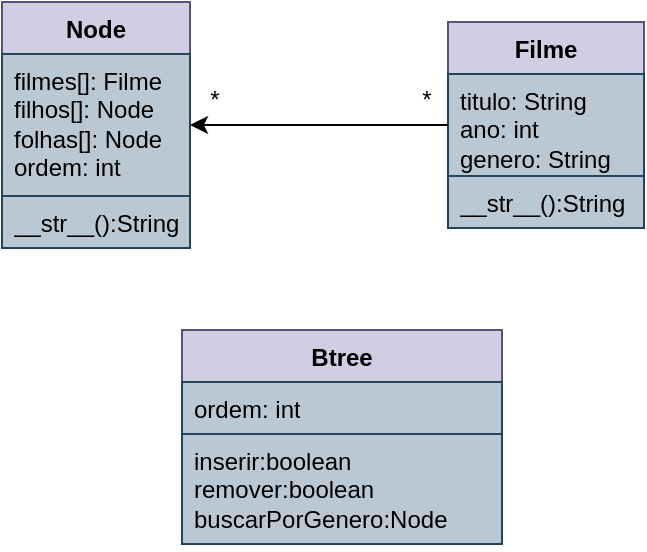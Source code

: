 <mxfile version="24.8.2">
  <diagram name="Página-1" id="Kmogxa2U-NxLFBkYVRGJ">
    <mxGraphModel dx="800" dy="387" grid="0" gridSize="10" guides="1" tooltips="1" connect="1" arrows="1" fold="1" page="0" pageScale="1" pageWidth="827" pageHeight="1169" math="0" shadow="0">
      <root>
        <mxCell id="0" />
        <mxCell id="1" parent="0" />
        <mxCell id="lVHUR_-rUMjqMuV4A5fy-1" value="Node" style="swimlane;fontStyle=1;align=center;verticalAlign=top;childLayout=stackLayout;horizontal=1;startSize=26;horizontalStack=0;resizeParent=1;resizeParentMax=0;resizeLast=0;collapsible=1;marginBottom=0;whiteSpace=wrap;html=1;fillColor=#d0cee2;strokeColor=#56517e;" parent="1" vertex="1">
          <mxGeometry x="32" y="126" width="94" height="123" as="geometry" />
        </mxCell>
        <mxCell id="lVHUR_-rUMjqMuV4A5fy-2" value="filmes[]: Filme&lt;div&gt;&lt;span style=&quot;background-color: initial;&quot;&gt;filhos[]: Node&lt;/span&gt;&lt;div&gt;folhas[]: Node&lt;/div&gt;&lt;div&gt;ordem: int&lt;/div&gt;&lt;/div&gt;" style="text;strokeColor=#23445d;fillColor=#bac8d3;align=left;verticalAlign=top;spacingLeft=4;spacingRight=4;overflow=hidden;rotatable=0;points=[[0,0.5],[1,0.5]];portConstraint=eastwest;whiteSpace=wrap;html=1;" parent="lVHUR_-rUMjqMuV4A5fy-1" vertex="1">
          <mxGeometry y="26" width="94" height="71" as="geometry" />
        </mxCell>
        <mxCell id="lVHUR_-rUMjqMuV4A5fy-4" value="__str__():String" style="text;strokeColor=#23445d;fillColor=#bac8d3;align=left;verticalAlign=top;spacingLeft=4;spacingRight=4;overflow=hidden;rotatable=0;points=[[0,0.5],[1,0.5]];portConstraint=eastwest;whiteSpace=wrap;html=1;" parent="lVHUR_-rUMjqMuV4A5fy-1" vertex="1">
          <mxGeometry y="97" width="94" height="26" as="geometry" />
        </mxCell>
        <mxCell id="pWkNOO8ZLBe9YUS-gfXD-1" value="Filme" style="swimlane;fontStyle=1;align=center;verticalAlign=top;childLayout=stackLayout;horizontal=1;startSize=26;horizontalStack=0;resizeParent=1;resizeParentMax=0;resizeLast=0;collapsible=1;marginBottom=0;whiteSpace=wrap;html=1;fillColor=#d0cee2;strokeColor=#56517e;" vertex="1" parent="1">
          <mxGeometry x="255" y="136" width="98" height="103" as="geometry" />
        </mxCell>
        <mxCell id="pWkNOO8ZLBe9YUS-gfXD-2" value="titulo: String&lt;div&gt;ano: int&lt;/div&gt;&lt;div&gt;genero: String&lt;/div&gt;" style="text;strokeColor=#23445d;fillColor=#bac8d3;align=left;verticalAlign=top;spacingLeft=4;spacingRight=4;overflow=hidden;rotatable=0;points=[[0,0.5],[1,0.5]];portConstraint=eastwest;whiteSpace=wrap;html=1;" vertex="1" parent="pWkNOO8ZLBe9YUS-gfXD-1">
          <mxGeometry y="26" width="98" height="51" as="geometry" />
        </mxCell>
        <mxCell id="pWkNOO8ZLBe9YUS-gfXD-4" value="__str__():String" style="text;strokeColor=#23445d;fillColor=#bac8d3;align=left;verticalAlign=top;spacingLeft=4;spacingRight=4;overflow=hidden;rotatable=0;points=[[0,0.5],[1,0.5]];portConstraint=eastwest;whiteSpace=wrap;html=1;" vertex="1" parent="pWkNOO8ZLBe9YUS-gfXD-1">
          <mxGeometry y="77" width="98" height="26" as="geometry" />
        </mxCell>
        <mxCell id="pWkNOO8ZLBe9YUS-gfXD-11" style="edgeStyle=orthogonalEdgeStyle;rounded=0;orthogonalLoop=1;jettySize=auto;html=1;" edge="1" parent="1" source="pWkNOO8ZLBe9YUS-gfXD-2" target="lVHUR_-rUMjqMuV4A5fy-1">
          <mxGeometry relative="1" as="geometry" />
        </mxCell>
        <mxCell id="pWkNOO8ZLBe9YUS-gfXD-12" value="*" style="text;html=1;align=center;verticalAlign=middle;resizable=0;points=[];autosize=1;strokeColor=none;fillColor=none;" vertex="1" parent="1">
          <mxGeometry x="232" y="162" width="23" height="26" as="geometry" />
        </mxCell>
        <mxCell id="pWkNOO8ZLBe9YUS-gfXD-13" value="*" style="text;html=1;align=center;verticalAlign=middle;resizable=0;points=[];autosize=1;strokeColor=none;fillColor=none;" vertex="1" parent="1">
          <mxGeometry x="126" y="162" width="23" height="26" as="geometry" />
        </mxCell>
        <mxCell id="pWkNOO8ZLBe9YUS-gfXD-18" value="Btree" style="swimlane;fontStyle=1;align=center;verticalAlign=top;childLayout=stackLayout;horizontal=1;startSize=26;horizontalStack=0;resizeParent=1;resizeParentMax=0;resizeLast=0;collapsible=1;marginBottom=0;whiteSpace=wrap;html=1;fillColor=#d0cee2;strokeColor=#56517e;" vertex="1" parent="1">
          <mxGeometry x="122" y="290" width="160" height="107" as="geometry" />
        </mxCell>
        <mxCell id="pWkNOO8ZLBe9YUS-gfXD-19" value="ordem: int" style="text;strokeColor=#23445d;fillColor=#bac8d3;align=left;verticalAlign=top;spacingLeft=4;spacingRight=4;overflow=hidden;rotatable=0;points=[[0,0.5],[1,0.5]];portConstraint=eastwest;whiteSpace=wrap;html=1;" vertex="1" parent="pWkNOO8ZLBe9YUS-gfXD-18">
          <mxGeometry y="26" width="160" height="26" as="geometry" />
        </mxCell>
        <mxCell id="pWkNOO8ZLBe9YUS-gfXD-20" value="inserir:boolean&lt;div&gt;remover:boolean&lt;/div&gt;&lt;div&gt;buscarPorGenero:Node&lt;/div&gt;" style="text;strokeColor=#23445d;fillColor=#bac8d3;align=left;verticalAlign=top;spacingLeft=4;spacingRight=4;overflow=hidden;rotatable=0;points=[[0,0.5],[1,0.5]];portConstraint=eastwest;whiteSpace=wrap;html=1;" vertex="1" parent="pWkNOO8ZLBe9YUS-gfXD-18">
          <mxGeometry y="52" width="160" height="55" as="geometry" />
        </mxCell>
      </root>
    </mxGraphModel>
  </diagram>
</mxfile>
